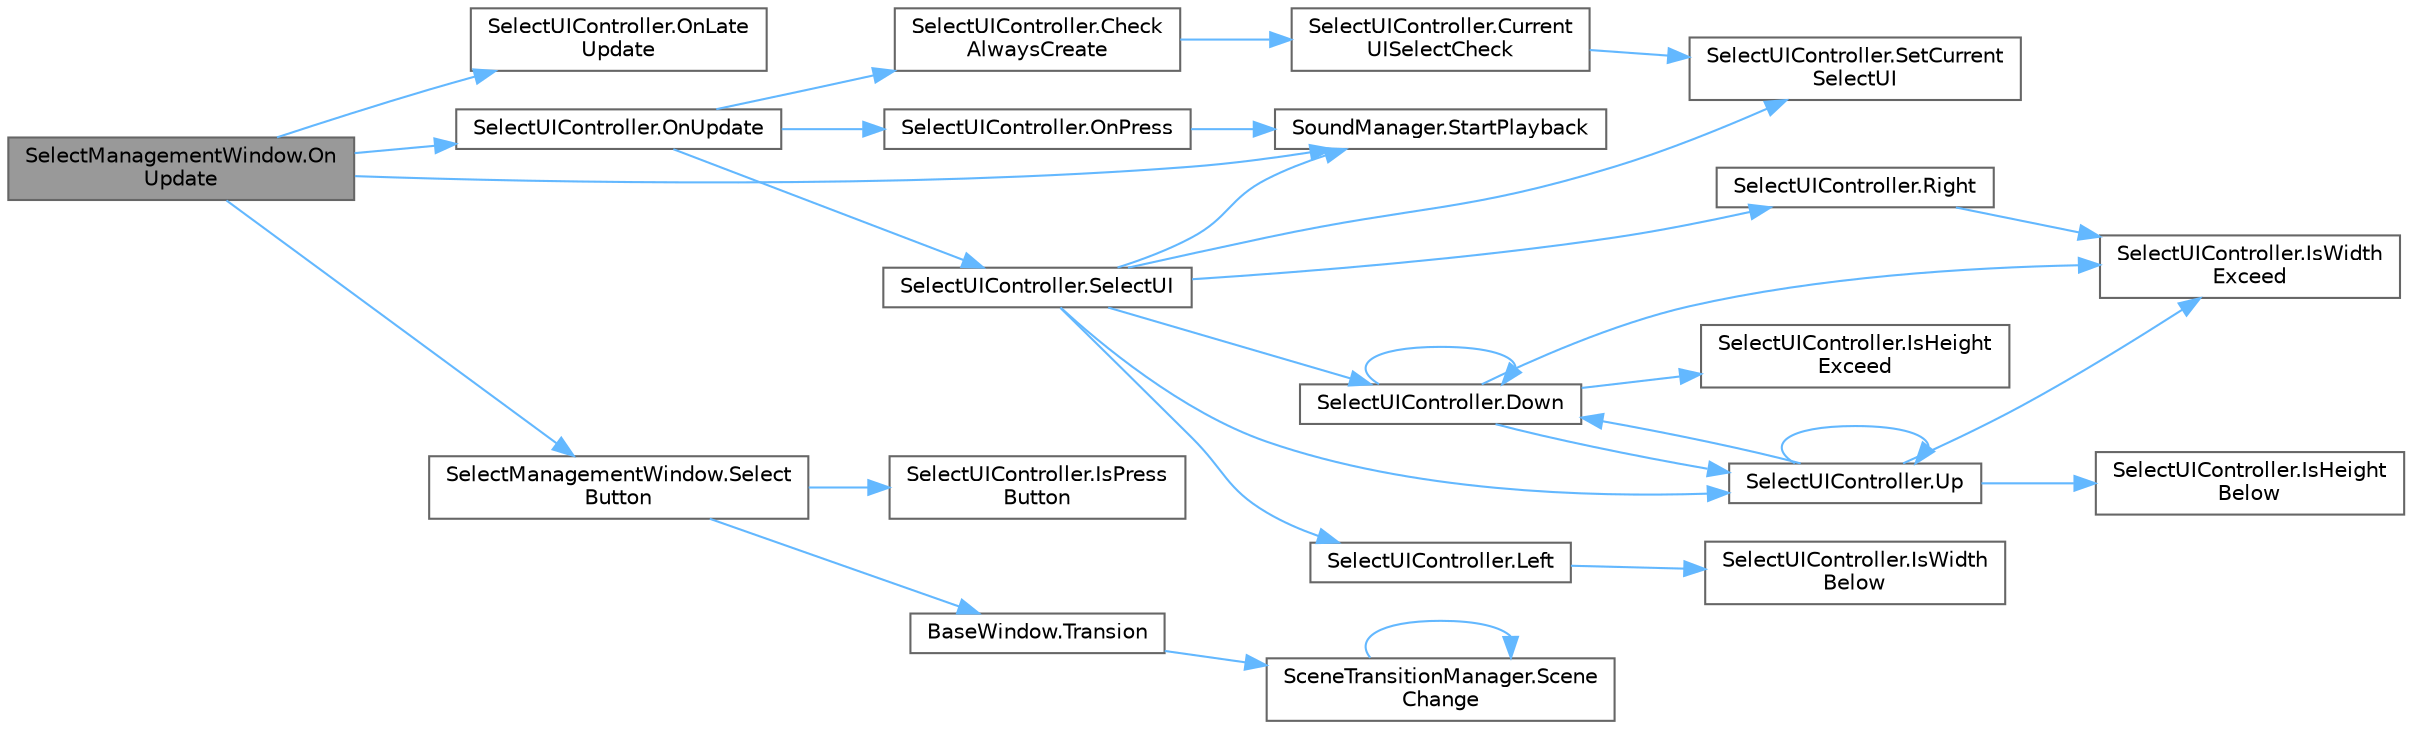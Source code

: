 digraph "SelectManagementWindow.OnUpdate"
{
 // LATEX_PDF_SIZE
  bgcolor="transparent";
  edge [fontname=Helvetica,fontsize=10,labelfontname=Helvetica,labelfontsize=10];
  node [fontname=Helvetica,fontsize=10,shape=box,height=0.2,width=0.4];
  rankdir="LR";
  Node1 [id="Node000001",label="SelectManagementWindow.On\lUpdate",height=0.2,width=0.4,color="gray40", fillcolor="grey60", style="filled", fontcolor="black",tooltip=" "];
  Node1 -> Node2 [id="edge31_Node000001_Node000002",color="steelblue1",style="solid",tooltip=" "];
  Node2 [id="Node000002",label="SelectUIController.OnLate\lUpdate",height=0.2,width=0.4,color="grey40", fillcolor="white", style="filled",URL="$class_select_u_i_controller.html#a4c693b99fa30040236b1b5cccf671e4b",tooltip=" "];
  Node1 -> Node3 [id="edge32_Node000001_Node000003",color="steelblue1",style="solid",tooltip=" "];
  Node3 [id="Node000003",label="SelectUIController.OnUpdate",height=0.2,width=0.4,color="grey40", fillcolor="white", style="filled",URL="$class_select_u_i_controller.html#a807f9c965bdc2f43f19da12e4afa49e3",tooltip=" "];
  Node3 -> Node4 [id="edge33_Node000003_Node000004",color="steelblue1",style="solid",tooltip=" "];
  Node4 [id="Node000004",label="SelectUIController.Check\lAlwaysCreate",height=0.2,width=0.4,color="grey40", fillcolor="white", style="filled",URL="$class_select_u_i_controller.html#a80169d05bdc0964bd78900892f8dfd31",tooltip="nullのUIを取り除き、現在選択中のUIが配列外でないか確認する"];
  Node4 -> Node5 [id="edge34_Node000004_Node000005",color="steelblue1",style="solid",tooltip=" "];
  Node5 [id="Node000005",label="SelectUIController.Current\lUISelectCheck",height=0.2,width=0.4,color="grey40", fillcolor="white", style="filled",URL="$class_select_u_i_controller.html#ae9cf2e2626827aeb5979aebbd41cade1",tooltip=" "];
  Node5 -> Node6 [id="edge35_Node000005_Node000006",color="steelblue1",style="solid",tooltip=" "];
  Node6 [id="Node000006",label="SelectUIController.SetCurrent\lSelectUI",height=0.2,width=0.4,color="grey40", fillcolor="white", style="filled",URL="$class_select_u_i_controller.html#a249c887f3d648141e94af9e723ea9b8e",tooltip=" "];
  Node3 -> Node7 [id="edge36_Node000003_Node000007",color="steelblue1",style="solid",tooltip=" "];
  Node7 [id="Node000007",label="SelectUIController.OnPress",height=0.2,width=0.4,color="grey40", fillcolor="white", style="filled",URL="$class_select_u_i_controller.html#a5bdf506e8f998f51c0259978f9ce10e8",tooltip=" "];
  Node7 -> Node8 [id="edge37_Node000007_Node000008",color="steelblue1",style="solid",tooltip=" "];
  Node8 [id="Node000008",label="SoundManager.StartPlayback",height=0.2,width=0.4,color="grey40", fillcolor="white", style="filled",URL="$class_sound_manager.html#a10bc60ca27342f6574923712ef9028c5",tooltip="2Dでのサウンド再生"];
  Node3 -> Node9 [id="edge38_Node000003_Node000009",color="steelblue1",style="solid",tooltip=" "];
  Node9 [id="Node000009",label="SelectUIController.SelectUI",height=0.2,width=0.4,color="grey40", fillcolor="white", style="filled",URL="$class_select_u_i_controller.html#aad575b4143546f3a7f9133ac4bd4e270",tooltip=" "];
  Node9 -> Node10 [id="edge39_Node000009_Node000010",color="steelblue1",style="solid",tooltip=" "];
  Node10 [id="Node000010",label="SelectUIController.Down",height=0.2,width=0.4,color="grey40", fillcolor="white", style="filled",URL="$class_select_u_i_controller.html#a3e210dcd4b2a8c70ff995342f24779d2",tooltip=" "];
  Node10 -> Node10 [id="edge40_Node000010_Node000010",color="steelblue1",style="solid",tooltip=" "];
  Node10 -> Node11 [id="edge41_Node000010_Node000011",color="steelblue1",style="solid",tooltip=" "];
  Node11 [id="Node000011",label="SelectUIController.IsHeight\lExceed",height=0.2,width=0.4,color="grey40", fillcolor="white", style="filled",URL="$class_select_u_i_controller.html#aecb3ff0c4ef5260dce9a2dbeee723c8d",tooltip=" "];
  Node10 -> Node12 [id="edge42_Node000010_Node000012",color="steelblue1",style="solid",tooltip=" "];
  Node12 [id="Node000012",label="SelectUIController.IsWidth\lExceed",height=0.2,width=0.4,color="grey40", fillcolor="white", style="filled",URL="$class_select_u_i_controller.html#aa300e0d1d9d36517f6a34e54cf1089ec",tooltip=" "];
  Node10 -> Node13 [id="edge43_Node000010_Node000013",color="steelblue1",style="solid",tooltip=" "];
  Node13 [id="Node000013",label="SelectUIController.Up",height=0.2,width=0.4,color="grey40", fillcolor="white", style="filled",URL="$class_select_u_i_controller.html#a480b360a0d2093e3ce8a58d260ce28d1",tooltip=" "];
  Node13 -> Node10 [id="edge44_Node000013_Node000010",color="steelblue1",style="solid",tooltip=" "];
  Node13 -> Node14 [id="edge45_Node000013_Node000014",color="steelblue1",style="solid",tooltip=" "];
  Node14 [id="Node000014",label="SelectUIController.IsHeight\lBelow",height=0.2,width=0.4,color="grey40", fillcolor="white", style="filled",URL="$class_select_u_i_controller.html#a21f92df91aa5f2aeb7b031aa2306fec5",tooltip=" "];
  Node13 -> Node12 [id="edge46_Node000013_Node000012",color="steelblue1",style="solid",tooltip=" "];
  Node13 -> Node13 [id="edge47_Node000013_Node000013",color="steelblue1",style="solid",tooltip=" "];
  Node9 -> Node15 [id="edge48_Node000009_Node000015",color="steelblue1",style="solid",tooltip=" "];
  Node15 [id="Node000015",label="SelectUIController.Left",height=0.2,width=0.4,color="grey40", fillcolor="white", style="filled",URL="$class_select_u_i_controller.html#a8daa0f381d30e9890e6f9158e6769a86",tooltip=" "];
  Node15 -> Node16 [id="edge49_Node000015_Node000016",color="steelblue1",style="solid",tooltip=" "];
  Node16 [id="Node000016",label="SelectUIController.IsWidth\lBelow",height=0.2,width=0.4,color="grey40", fillcolor="white", style="filled",URL="$class_select_u_i_controller.html#a343009c151598d9af61173cf8ddb1d6e",tooltip=" "];
  Node9 -> Node17 [id="edge50_Node000009_Node000017",color="steelblue1",style="solid",tooltip=" "];
  Node17 [id="Node000017",label="SelectUIController.Right",height=0.2,width=0.4,color="grey40", fillcolor="white", style="filled",URL="$class_select_u_i_controller.html#a6d520da967f90239281f442f12beb604",tooltip=" "];
  Node17 -> Node12 [id="edge51_Node000017_Node000012",color="steelblue1",style="solid",tooltip=" "];
  Node9 -> Node6 [id="edge52_Node000009_Node000006",color="steelblue1",style="solid",tooltip=" "];
  Node9 -> Node8 [id="edge53_Node000009_Node000008",color="steelblue1",style="solid",tooltip=" "];
  Node9 -> Node13 [id="edge54_Node000009_Node000013",color="steelblue1",style="solid",tooltip=" "];
  Node1 -> Node18 [id="edge55_Node000001_Node000018",color="steelblue1",style="solid",tooltip=" "];
  Node18 [id="Node000018",label="SelectManagementWindow.Select\lButton",height=0.2,width=0.4,color="grey40", fillcolor="white", style="filled",URL="$class_select_management_window.html#a6b50b3ba7d8a3883b8865323af37e794",tooltip=" "];
  Node18 -> Node19 [id="edge56_Node000018_Node000019",color="steelblue1",style="solid",tooltip=" "];
  Node19 [id="Node000019",label="SelectUIController.IsPress\lButton",height=0.2,width=0.4,color="grey40", fillcolor="white", style="filled",URL="$class_select_u_i_controller.html#ada35550ac0a4899a09d5f563cde41891",tooltip=" "];
  Node18 -> Node20 [id="edge57_Node000018_Node000020",color="steelblue1",style="solid",tooltip=" "];
  Node20 [id="Node000020",label="BaseWindow.Transion",height=0.2,width=0.4,color="grey40", fillcolor="white", style="filled",URL="$class_base_window.html#a60d094970773313db3738c8d053ff136",tooltip=" "];
  Node20 -> Node21 [id="edge58_Node000020_Node000021",color="steelblue1",style="solid",tooltip=" "];
  Node21 [id="Node000021",label="SceneTransitionManager.Scene\lChange",height=0.2,width=0.4,color="grey40", fillcolor="white", style="filled",URL="$class_scene_transition_manager.html#a57a46b1860572b2f20db95dc3ca6f2ec",tooltip=" "];
  Node21 -> Node21 [id="edge59_Node000021_Node000021",color="steelblue1",style="solid",tooltip=" "];
  Node1 -> Node8 [id="edge60_Node000001_Node000008",color="steelblue1",style="solid",tooltip=" "];
}
